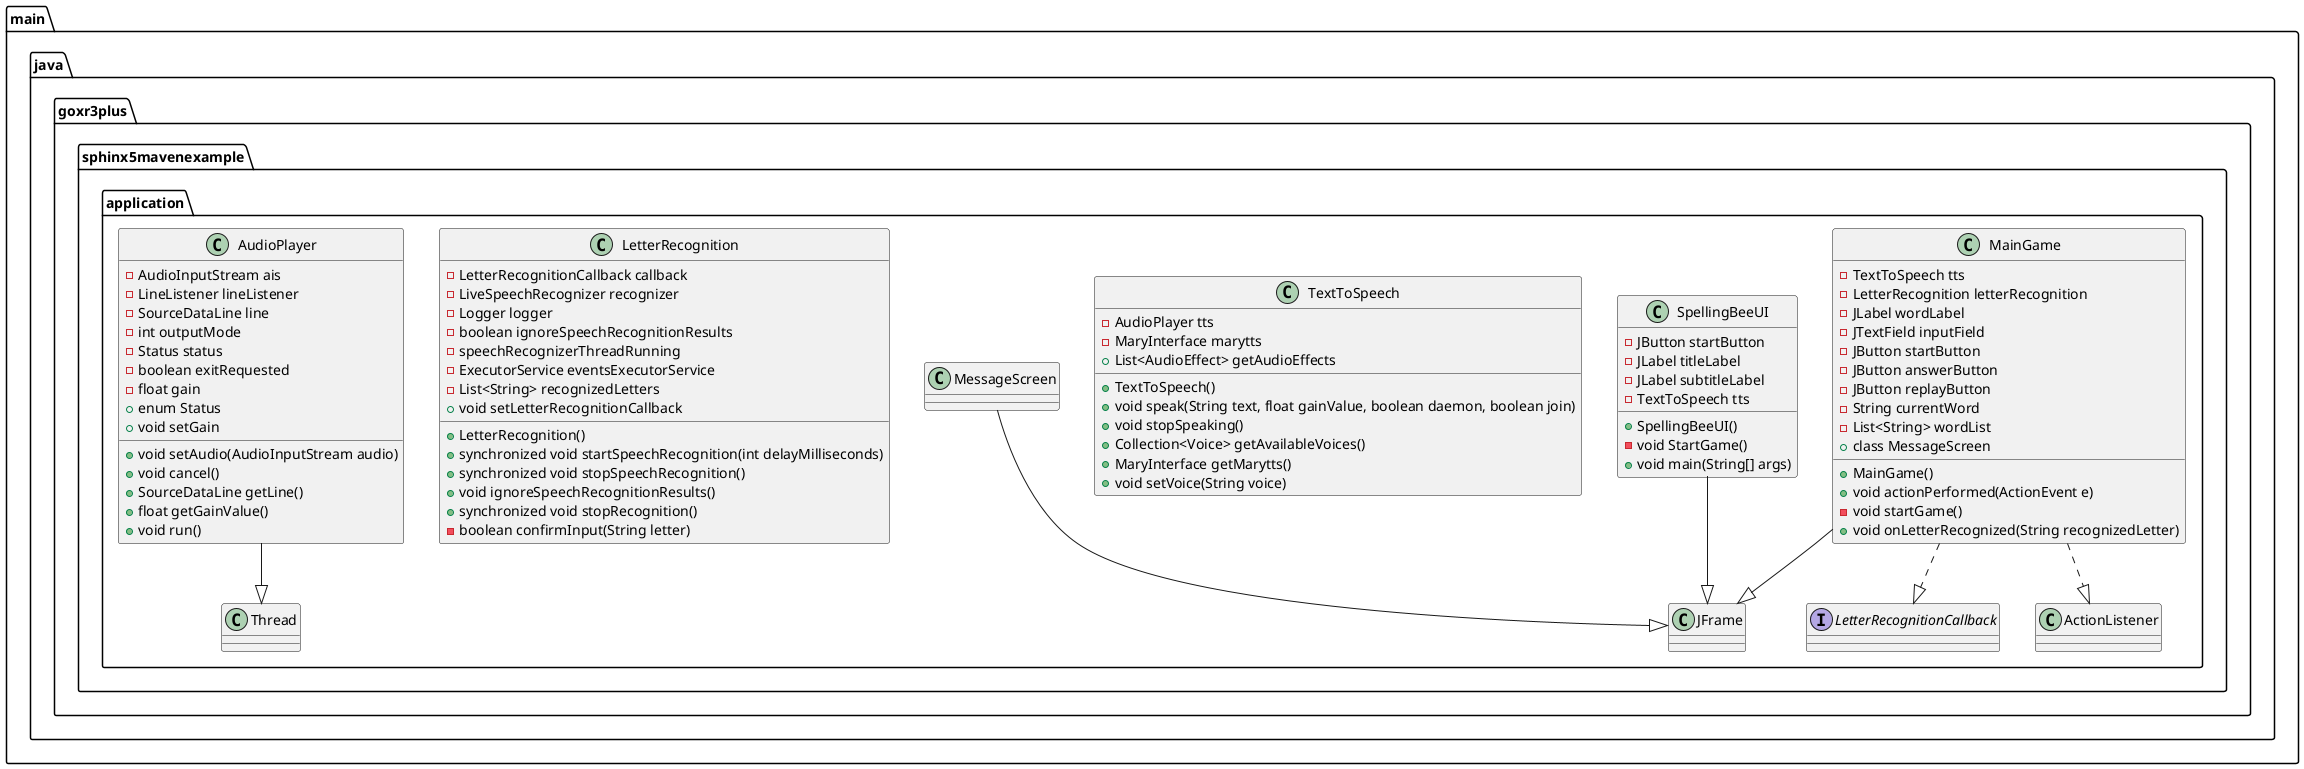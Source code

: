 @startuml
package main.java.goxr3plus.sphinx5mavenexample.application {
    class MainGame {
        - TextToSpeech tts
        - LetterRecognition letterRecognition
        - JLabel wordLabel
        - JTextField inputField
        - JButton startButton
        - JButton answerButton
        - JButton replayButton
        - String currentWord
        - List<String> wordList
        + MainGame()
        + void actionPerformed(ActionEvent e)
        - void startGame()
        + void onLetterRecognized(String recognizedLetter)
        + class MessageScreen
    }
    class SpellingBeeUI {
    - JButton startButton
    - JLabel titleLabel
    - JLabel subtitleLabel
    - TextToSpeech tts
    + SpellingBeeUI()
    - void StartGame()
    + void main(String[] args)
    }
    class TextToSpeech {
    - AudioPlayer tts
    - MaryInterface marytts
    + TextToSpeech()
    + void speak(String text, float gainValue, boolean daemon, boolean join)
    + void stopSpeaking()
    + Collection<Voice> getAvailableVoices()
    + MaryInterface getMarytts()
    + List<AudioEffect> getAudioEffects
    + void setVoice(String voice)
    }
    class AudioPlayer {
    - AudioInputStream ais
    - LineListener lineListener
    - SourceDataLine line
    - int outputMode
    - Status status
    - boolean exitRequested
    - float gain
    + enum Status
    + void setAudio(AudioInputStream audio)
    + void cancel()
    + SourceDataLine getLine()
    + float getGainValue()
    + void setGain
    + void run()
    }
    class LetterRecognition {
    - LetterRecognitionCallback callback
    - LiveSpeechRecognizer recognizer
    - Logger logger
    - boolean ignoreSpeechRecognitionResults
    - speechRecognizerThreadRunning
    - ExecutorService eventsExecutorService
    - List<String> recognizedLetters
    + LetterRecognition()
    + void setLetterRecognitionCallback
    + synchronized void startSpeechRecognition(int delayMilliseconds)
    + synchronized void stopSpeechRecognition()
    + void ignoreSpeechRecognitionResults()
    + synchronized void stopRecognition()
    - boolean confirmInput(String letter)
    }
    interface LetterRecognitionCallback


MainGame --|> JFrame
MainGame ..|> ActionListener
MainGame ..|> LetterRecognitionCallback
MessageScreen --|> JFrame
SpellingBeeUI --|> JFrame
AudioPlayer --|> Thread
@enduml
